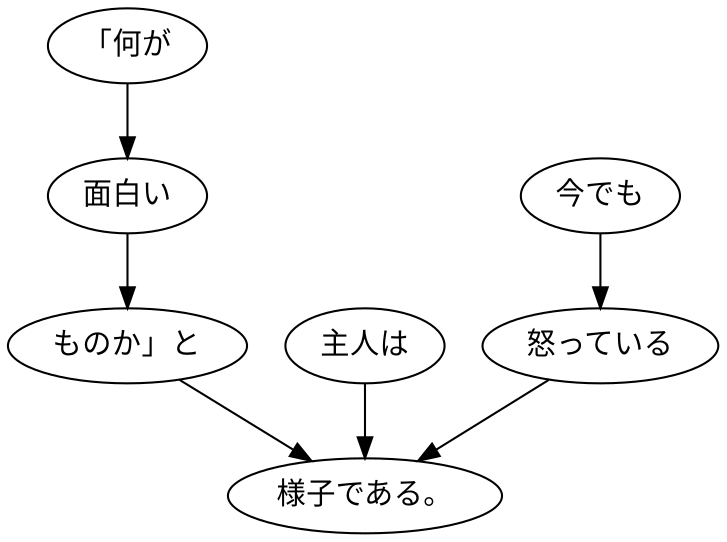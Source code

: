 digraph graph2538 {
	node0 [label="「何が"];
	node1 [label="面白い"];
	node2 [label="ものか」と"];
	node3 [label="主人は"];
	node4 [label="今でも"];
	node5 [label="怒っている"];
	node6 [label="様子である。"];
	node0 -> node1;
	node1 -> node2;
	node2 -> node6;
	node3 -> node6;
	node4 -> node5;
	node5 -> node6;
}
